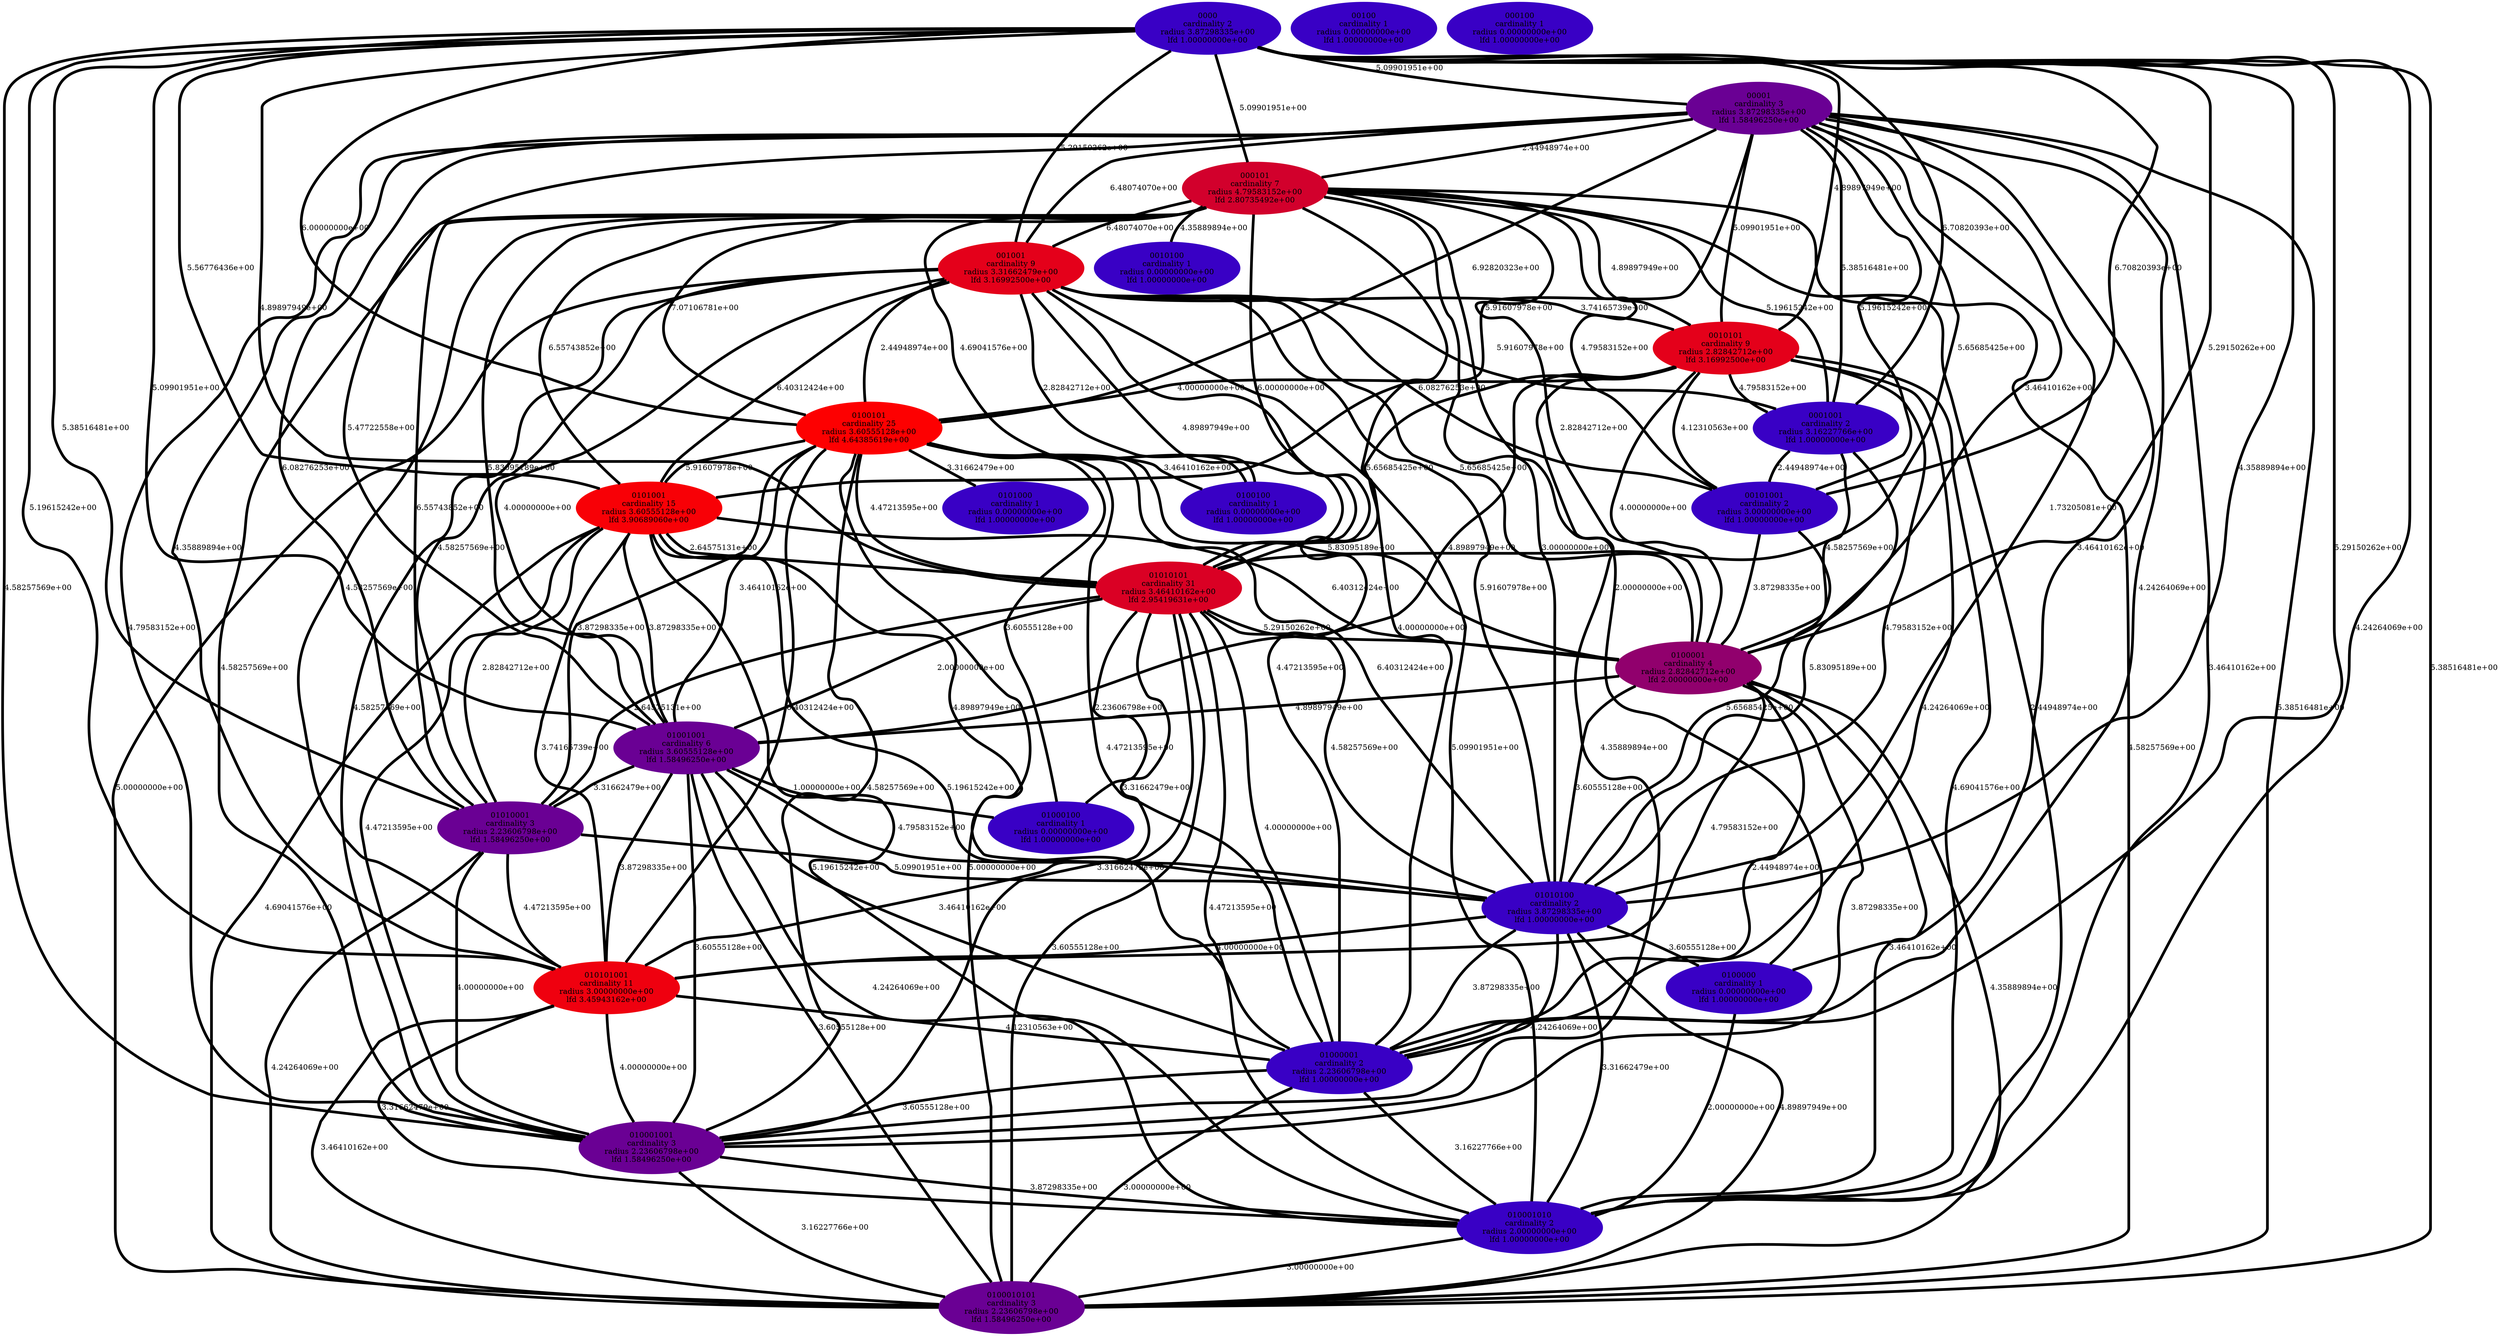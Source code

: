 graph cluster_cardinality_optimal_20 {
    edge[style=solid, penwidth="5", labeldistance="10"]
    00001 [label="00001\ncardinality 3\nradius 3.87298335e+00\nlfd 1.58496250e+00", color="#6A0094", style="filled"]
    0010100 [label="0010100\ncardinality 1\nradius 0.00000000e+00\nlfd 1.00000000e+00", color="#3900C5", style="filled"]
    010001010 [label="010001010\ncardinality 2\nradius 2.00000000e+00\nlfd 1.00000000e+00", color="#3900C5", style="filled"]
    000101 [label="000101\ncardinality 7\nradius 4.79583152e+00\nlfd 2.80735492e+00", color="#D2002C", style="filled"]
    01010100 [label="01010100\ncardinality 2\nradius 3.87298335e+00\nlfd 1.00000000e+00", color="#3900C5", style="filled"]
    00100 [label="00100\ncardinality 1\nradius 0.00000000e+00\nlfd 1.00000000e+00", color="#3900C5", style="filled"]
    01000001 [label="01000001\ncardinality 2\nradius 2.23606798e+00\nlfd 1.00000000e+00", color="#3900C5", style="filled"]
    0101000 [label="0101000\ncardinality 1\nradius 0.00000000e+00\nlfd 1.00000000e+00", color="#3900C5", style="filled"]
    0101001 [label="0101001\ncardinality 15\nradius 3.60555128e+00\nlfd 3.90689060e+00", color="#F80006", style="filled"]
    0100001 [label="0100001\ncardinality 4\nradius 2.82842712e+00\nlfd 2.00000000e+00", color="#91006D", style="filled"]
    01000100 [label="01000100\ncardinality 1\nradius 0.00000000e+00\nlfd 1.00000000e+00", color="#3900C5", style="filled"]
    0100100 [label="0100100\ncardinality 1\nradius 0.00000000e+00\nlfd 1.00000000e+00", color="#3900C5", style="filled"]
    010001001 [label="010001001\ncardinality 3\nradius 2.23606798e+00\nlfd 1.58496250e+00", color="#6A0094", style="filled"]
    01010101 [label="01010101\ncardinality 31\nradius 3.46410162e+00\nlfd 2.95419631e+00", color="#DA0024", style="filled"]
    000100 [label="000100\ncardinality 1\nradius 0.00000000e+00\nlfd 1.00000000e+00", color="#3900C5", style="filled"]
    01001001 [label="01001001\ncardinality 6\nradius 3.60555128e+00\nlfd 1.58496250e+00", color="#6A0094", style="filled"]
    00101001 [label="00101001\ncardinality 2\nradius 3.00000000e+00\nlfd 1.00000000e+00", color="#3900C5", style="filled"]
    0100000 [label="0100000\ncardinality 1\nradius 0.00000000e+00\nlfd 1.00000000e+00", color="#3900C5", style="filled"]
    0100010101 [label="0100010101\ncardinality 3\nradius 2.23606798e+00\nlfd 1.58496250e+00", color="#6A0094", style="filled"]
    010101001 [label="010101001\ncardinality 11\nradius 3.00000000e+00\nlfd 3.45943162e+00", color="#EF000F", style="filled"]
    0010101 [label="0010101\ncardinality 9\nradius 2.82842712e+00\nlfd 3.16992500e+00", color="#E4001A", style="filled"]
    0100101 [label="0100101\ncardinality 25\nradius 3.60555128e+00\nlfd 4.64385619e+00", color="#FD0001", style="filled"]
    0000 [label="0000\ncardinality 2\nradius 3.87298335e+00\nlfd 1.00000000e+00", color="#3900C5", style="filled"]
    001001 [label="001001\ncardinality 9\nradius 3.31662479e+00\nlfd 3.16992500e+00", color="#E4001A", style="filled"]
    0001001 [label="0001001\ncardinality 2\nradius 3.16227766e+00\nlfd 1.00000000e+00", color="#3900C5", style="filled"]
    01010001 [label="01010001\ncardinality 3\nradius 2.23606798e+00\nlfd 1.58496250e+00", color="#6A0094", style="filled"]
    00001 -- 0100001 [label="3.46410162e+00"]
    0100001 -- 01000001 [label="2.44948974e+00"]
    0100101 -- 01000100 [label="3.60555128e+00"]
    01010100 -- 01000001 [label="3.87298335e+00"]
    0100101 -- 0101001 [label="5.91607978e+00"]
    0000 -- 00101001 [label="6.70820393e+00"]
    0101001 -- 01010001 [label="2.82842712e+00"]
    00001 -- 00101001 [label="5.19615242e+00"]
    0010101 -- 010001001 [label="4.35889894e+00"]
    0010101 -- 01010100 [label="4.79583152e+00"]
    0000 -- 000101 [label="5.09901951e+00"]
    000101 -- 0010101 [label="4.89897949e+00"]
    00001 -- 01010101 [label="5.65685425e+00"]
    0000 -- 01010100 [label="4.35889894e+00"]
    0100101 -- 0101000 [label="3.31662479e+00"]
    000101 -- 010101001 [label="4.58257569e+00"]
    0101001 -- 010001010 [label="5.19615242e+00"]
    010101001 -- 0100010101 [label="3.46410162e+00"]
    010001001 -- 0100010101 [label="3.16227766e+00"]
    0000 -- 01001001 [label="5.09901951e+00"]
    000101 -- 010001010 [label="2.44948974e+00"]
    0010101 -- 0001001 [label="4.79583152e+00"]
    0010101 -- 0100001 [label="4.00000000e+00"]
    001001 -- 0001001 [label="5.91607978e+00"]
    0000 -- 001001 [label="5.29150262e+00"]
    01010100 -- 010101001 [label="4.00000000e+00"]
    01010101 -- 010001010 [label="4.47213595e+00"]
    0100001 -- 010001001 [label="3.87298335e+00"]
    01001001 -- 010001010 [label="4.24264069e+00"]
    01010101 -- 010001001 [label="3.31662479e+00"]
    01000001 -- 0100010101 [label="3.00000000e+00"]
    010001010 -- 0100010101 [label="3.00000000e+00"]
    01001001 -- 01010100 [label="4.79583152e+00"]
    000101 -- 01001001 [label="5.83095189e+00"]
    0000 -- 01010101 [label="4.89897949e+00"]
    01010001 -- 01010100 [label="5.09901951e+00"]
    01010101 -- 0100010101 [label="3.60555128e+00"]
    0101001 -- 010101001 [label="3.74165739e+00"]
    001001 -- 010001001 [label="4.58257569e+00"]
    010101001 -- 010001010 [label="3.31662479e+00"]
    001001 -- 0100101 [label="2.44948974e+00"]
    0001001 -- 00101001 [label="2.44948974e+00"]
    01010001 -- 010101001 [label="4.47213595e+00"]
    00001 -- 01000001 [label="4.24264069e+00"]
    0000 -- 0100010101 [label="5.38516481e+00"]
    0001001 -- 01010100 [label="5.83095189e+00"]
    01000001 -- 010001010 [label="3.16227766e+00"]
    01010101 -- 01000100 [label="2.23606798e+00"]
    0000 -- 0001001 [label="6.70820393e+00"]
    00001 -- 010001001 [label="4.79583152e+00"]
    0100001 -- 0100010101 [label="4.35889894e+00"]
    0101001 -- 01010100 [label="4.89897949e+00"]
    0100101 -- 010001001 [label="4.58257569e+00"]
    000101 -- 010001001 [label="4.58257569e+00"]
    001001 -- 0101001 [label="6.40312424e+00"]
    00101001 -- 0100001 [label="3.87298335e+00"]
    0100101 -- 01010001 [label="3.87298335e+00"]
    00001 -- 0100101 [label="6.92820323e+00"]
    001001 -- 01001001 [label="4.00000000e+00"]
    000101 -- 0001001 [label="5.19615242e+00"]
    00001 -- 0100010101 [label="5.38516481e+00"]
    000101 -- 0100000 [label="2.00000000e+00"]
    01010100 -- 010001001 [label="4.24264069e+00"]
    0101001 -- 01001001 [label="3.87298335e+00"]
    0100101 -- 0100001 [label="5.83095189e+00"]
    01010101 -- 01010100 [label="4.58257569e+00"]
    0101001 -- 0100001 [label="6.40312424e+00"]
    000101 -- 01010001 [label="6.55743852e+00"]
    01010101 -- 01010001 [label="2.64575131e+00"]
    0100000 -- 010001010 [label="2.00000000e+00"]
    00001 -- 010001010 [label="3.46410162e+00"]
    000101 -- 0010100 [label="4.35889894e+00"]
    000101 -- 0100101 [label="7.07106781e+00"]
    000101 -- 0100100 [label="4.69041576e+00"]
    0000 -- 01010001 [label="5.38516481e+00"]
    0000 -- 0101001 [label="5.56776436e+00"]
    0000 -- 0100001 [label="5.29150262e+00"]
    00001 -- 001001 [label="6.48074070e+00"]
    001001 -- 00101001 [label="6.08276253e+00"]
    000101 -- 00101001 [label="4.79583152e+00"]
    001001 -- 010001010 [label="5.09901951e+00"]
    000101 -- 01000001 [label="4.00000000e+00"]
    01001001 -- 01000100 [label="1.00000000e+00"]
    010101001 -- 010001001 [label="4.00000000e+00"]
    0100101 -- 01010101 [label="4.47213595e+00"]
    001001 -- 0100100 [label="2.82842712e+00"]
    0010101 -- 01010101 [label="5.65685425e+00"]
    0101001 -- 01000001 [label="5.19615242e+00"]
    0100001 -- 01010100 [label="3.60555128e+00"]
    0100101 -- 0100100 [label="3.46410162e+00"]
    00101001 -- 01010100 [label="5.65685425e+00"]
    000101 -- 0101001 [label="6.55743852e+00"]
    00001 -- 0101001 [label="5.91607978e+00"]
    0100001 -- 01001001 [label="4.89897949e+00"]
    000101 -- 0100001 [label="2.82842712e+00"]
    00001 -- 0100000 [label="3.46410162e+00"]
    01010100 -- 0100010101 [label="4.89897949e+00"]
    0000 -- 010001001 [label="4.58257569e+00"]
    01010100 -- 0100000 [label="3.60555128e+00"]
    00001 -- 0010101 [label="5.09901951e+00"]
    0000 -- 0010101 [label="4.89897949e+00"]
    0010101 -- 01000001 [label="4.24264069e+00"]
    001001 -- 0100001 [label="5.65685425e+00"]
    01001001 -- 010001001 [label="3.60555128e+00"]
    00001 -- 0001001 [label="5.38516481e+00"]
    0100101 -- 0100010101 [label="5.00000000e+00"]
    00001 -- 01010001 [label="6.08276253e+00"]
    0100001 -- 010001010 [label="3.46410162e+00"]
    001001 -- 0100010101 [label="5.00000000e+00"]
    0101001 -- 01010101 [label="2.64575131e+00"]
    0010101 -- 0100101 [label="4.00000000e+00"]
    01001001 -- 01000001 [label="3.46410162e+00"]
    0010101 -- 01001001 [label="4.89897949e+00"]
    0100101 -- 010101001 [label="6.40312424e+00"]
    01010101 -- 01001001 [label="2.00000000e+00"]
    0100101 -- 01001001 [label="3.46410162e+00"]
    01010101 -- 0100001 [label="5.29150262e+00"]
    0001001 -- 0100001 [label="4.58257569e+00"]
    001001 -- 0010101 [label="3.74165739e+00"]
    0000 -- 01000001 [label="5.29150262e+00"]
    01010100 -- 010001010 [label="3.31662479e+00"]
    01010001 -- 0100010101 [label="4.24264069e+00"]
    000101 -- 0100010101 [label="4.58257569e+00"]
    00001 -- 010101001 [label="4.35889894e+00"]
    0101001 -- 010001001 [label="4.47213595e+00"]
    0000 -- 010101001 [label="5.19615242e+00"]
    01010101 -- 01000001 [label="4.00000000e+00"]
    0010101 -- 00101001 [label="4.12310563e+00"]
    001001 -- 01010001 [label="4.58257569e+00"]
    0101001 -- 0100010101 [label="4.69041576e+00"]
    01001001 -- 010101001 [label="3.87298335e+00"]
    00001 -- 01010100 [label="1.73205081e+00"]
    000101 -- 01010100 [label="3.00000000e+00"]
    01001001 -- 0100010101 [label="3.60555128e+00"]
    01010101 -- 010101001 [label="3.31662479e+00"]
    0000 -- 00001 [label="5.09901951e+00"]
    001001 -- 01010100 [label="5.91607978e+00"]
    001001 -- 01010101 [label="4.89897949e+00"]
    00001 -- 000101 [label="2.44948974e+00"]
    010101001 -- 01000001 [label="4.12310563e+00"]
    0000 -- 010001010 [label="4.24264069e+00"]
    010001001 -- 010001010 [label="3.87298335e+00"]
    00001 -- 01001001 [label="5.47722558e+00"]
    0100101 -- 01010100 [label="6.40312424e+00"]
    000101 -- 01010101 [label="6.00000000e+00"]
    01001001 -- 01010001 [label="3.31662479e+00"]
    0100101 -- 01000001 [label="4.47213595e+00"]
    000101 -- 001001 [label="6.48074070e+00"]
    0000 -- 0100101 [label="6.00000000e+00"]
    0010101 -- 010001010 [label="4.69041576e+00"]
    0100001 -- 010101001 [label="4.79583152e+00"]
    001001 -- 01000001 [label="4.47213595e+00"]
    01000001 -- 010001001 [label="3.60555128e+00"]
    01010001 -- 010001001 [label="4.00000000e+00"]
}
